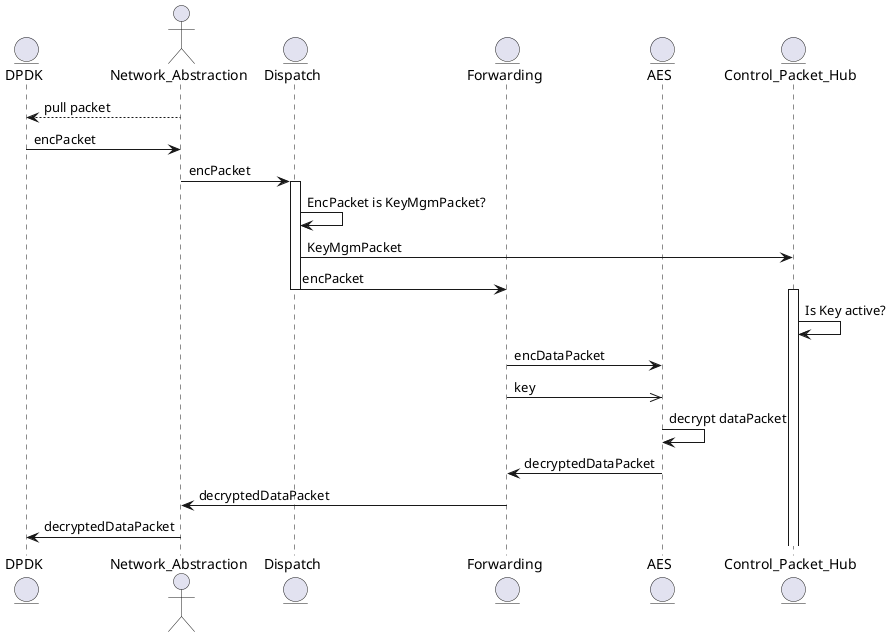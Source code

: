 @startuml
entity DPDK
actor Network_Abstraction
entity Dispatch
entity Forwarding
entity AES
entity Control_Packet_Hub
Network_Abstraction --> DPDK: pull packet
DPDK -> Network_Abstraction: encPacket
Network_Abstraction -> Dispatch: encPacket
activate Dispatch
Dispatch -> Dispatch: EncPacket is KeyMgmPacket?
Dispatch-> Control_Packet_Hub: KeyMgmPacket
Dispatch-> Forwarding: encPacket
deactivate Dispatch
activate Control_Packet_Hub
Control_Packet_Hub -> Control_Packet_Hub:Is Key active?
Forwarding -> AES: encDataPacket
Forwarding ->> AES: key
AES -> AES: decrypt dataPacket
AES -> Forwarding: decryptedDataPacket
Forwarding -> Network_Abstraction: decryptedDataPacket
Network_Abstraction -> DPDK: decryptedDataPacket
@enduml
